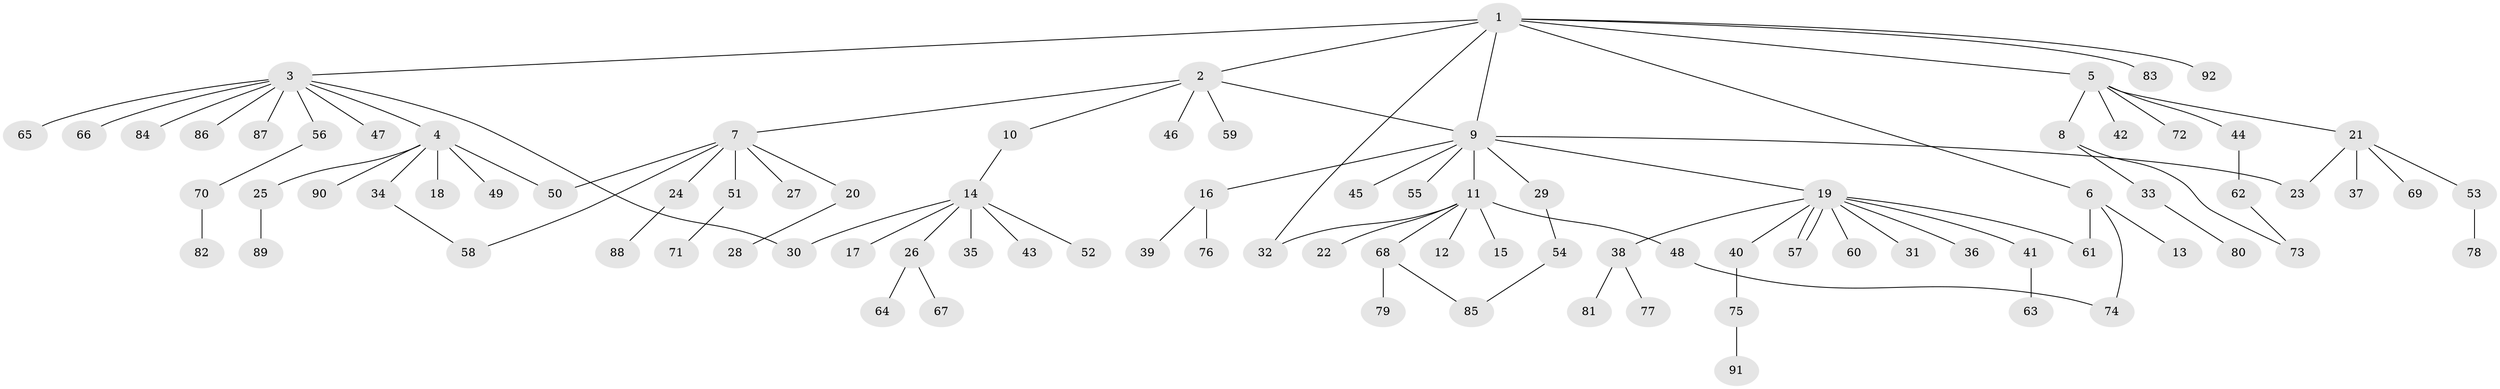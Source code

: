 // coarse degree distribution, {2: 0.1891891891891892, 5: 0.08108108108108109, 1: 0.5135135135135135, 7: 0.05405405405405406, 4: 0.05405405405405406, 8: 0.02702702702702703, 3: 0.05405405405405406, 6: 0.02702702702702703}
// Generated by graph-tools (version 1.1) at 2025/36/03/04/25 23:36:41]
// undirected, 92 vertices, 102 edges
graph export_dot {
  node [color=gray90,style=filled];
  1;
  2;
  3;
  4;
  5;
  6;
  7;
  8;
  9;
  10;
  11;
  12;
  13;
  14;
  15;
  16;
  17;
  18;
  19;
  20;
  21;
  22;
  23;
  24;
  25;
  26;
  27;
  28;
  29;
  30;
  31;
  32;
  33;
  34;
  35;
  36;
  37;
  38;
  39;
  40;
  41;
  42;
  43;
  44;
  45;
  46;
  47;
  48;
  49;
  50;
  51;
  52;
  53;
  54;
  55;
  56;
  57;
  58;
  59;
  60;
  61;
  62;
  63;
  64;
  65;
  66;
  67;
  68;
  69;
  70;
  71;
  72;
  73;
  74;
  75;
  76;
  77;
  78;
  79;
  80;
  81;
  82;
  83;
  84;
  85;
  86;
  87;
  88;
  89;
  90;
  91;
  92;
  1 -- 2;
  1 -- 3;
  1 -- 5;
  1 -- 6;
  1 -- 9;
  1 -- 32;
  1 -- 83;
  1 -- 92;
  2 -- 7;
  2 -- 9;
  2 -- 10;
  2 -- 46;
  2 -- 59;
  3 -- 4;
  3 -- 30;
  3 -- 47;
  3 -- 56;
  3 -- 65;
  3 -- 66;
  3 -- 84;
  3 -- 86;
  3 -- 87;
  4 -- 18;
  4 -- 25;
  4 -- 34;
  4 -- 49;
  4 -- 50;
  4 -- 90;
  5 -- 8;
  5 -- 21;
  5 -- 42;
  5 -- 44;
  5 -- 72;
  6 -- 13;
  6 -- 61;
  6 -- 74;
  7 -- 20;
  7 -- 24;
  7 -- 27;
  7 -- 50;
  7 -- 51;
  7 -- 58;
  8 -- 33;
  8 -- 73;
  9 -- 11;
  9 -- 16;
  9 -- 19;
  9 -- 23;
  9 -- 29;
  9 -- 45;
  9 -- 55;
  10 -- 14;
  11 -- 12;
  11 -- 15;
  11 -- 22;
  11 -- 32;
  11 -- 48;
  11 -- 68;
  14 -- 17;
  14 -- 26;
  14 -- 30;
  14 -- 35;
  14 -- 43;
  14 -- 52;
  16 -- 39;
  16 -- 76;
  19 -- 31;
  19 -- 36;
  19 -- 38;
  19 -- 40;
  19 -- 41;
  19 -- 57;
  19 -- 57;
  19 -- 60;
  19 -- 61;
  20 -- 28;
  21 -- 23;
  21 -- 37;
  21 -- 53;
  21 -- 69;
  24 -- 88;
  25 -- 89;
  26 -- 64;
  26 -- 67;
  29 -- 54;
  33 -- 80;
  34 -- 58;
  38 -- 77;
  38 -- 81;
  40 -- 75;
  41 -- 63;
  44 -- 62;
  48 -- 74;
  51 -- 71;
  53 -- 78;
  54 -- 85;
  56 -- 70;
  62 -- 73;
  68 -- 79;
  68 -- 85;
  70 -- 82;
  75 -- 91;
}
